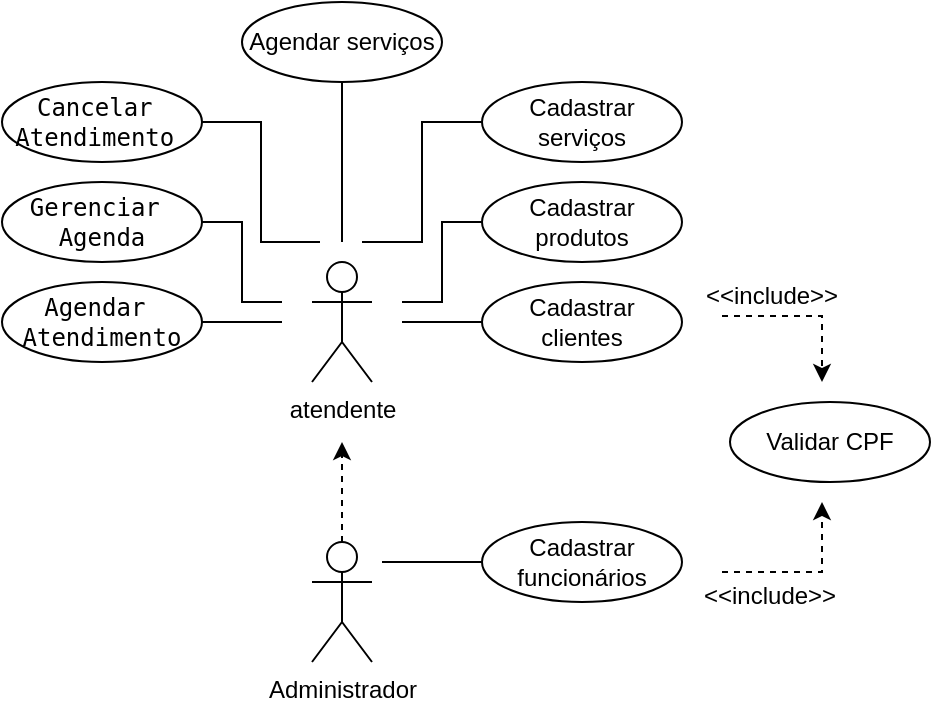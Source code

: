 <mxfile version="21.5.1" type="github">
  <diagram name="Página-1" id="yLcM-oZOHWtwzdsp-4Hv">
    <mxGraphModel dx="880" dy="442" grid="1" gridSize="10" guides="1" tooltips="1" connect="1" arrows="1" fold="1" page="1" pageScale="1" pageWidth="827" pageHeight="1169" math="0" shadow="0">
      <root>
        <mxCell id="0" />
        <mxCell id="1" parent="0" />
        <mxCell id="RsorMsM3u7z10HyoP_zU-1" style="edgeStyle=orthogonalEdgeStyle;rounded=0;orthogonalLoop=1;jettySize=auto;html=1;dashed=1;" edge="1" parent="1" source="RsorMsM3u7z10HyoP_zU-2">
          <mxGeometry relative="1" as="geometry">
            <mxPoint x="352" y="400" as="targetPoint" />
          </mxGeometry>
        </mxCell>
        <mxCell id="RsorMsM3u7z10HyoP_zU-2" value="Administrador" style="shape=umlActor;verticalLabelPosition=bottom;verticalAlign=top;html=1;" vertex="1" parent="1">
          <mxGeometry x="337" y="450" width="30" height="60" as="geometry" />
        </mxCell>
        <mxCell id="RsorMsM3u7z10HyoP_zU-3" style="rounded=0;orthogonalLoop=1;jettySize=auto;html=1;endArrow=none;endFill=0;edgeStyle=elbowEdgeStyle;" edge="1" parent="1" source="RsorMsM3u7z10HyoP_zU-4">
          <mxGeometry relative="1" as="geometry">
            <mxPoint x="382" y="330" as="targetPoint" />
          </mxGeometry>
        </mxCell>
        <mxCell id="RsorMsM3u7z10HyoP_zU-4" value="Cadastrar produtos" style="ellipse;whiteSpace=wrap;html=1;align=center;" vertex="1" parent="1">
          <mxGeometry x="422" y="270" width="100" height="40" as="geometry" />
        </mxCell>
        <mxCell id="RsorMsM3u7z10HyoP_zU-5" style="rounded=0;orthogonalLoop=1;jettySize=auto;html=1;endArrow=none;endFill=0;edgeStyle=elbowEdgeStyle;" edge="1" parent="1" source="RsorMsM3u7z10HyoP_zU-7">
          <mxGeometry relative="1" as="geometry">
            <mxPoint x="382" y="340" as="targetPoint" />
          </mxGeometry>
        </mxCell>
        <mxCell id="RsorMsM3u7z10HyoP_zU-6" style="edgeStyle=orthogonalEdgeStyle;rounded=0;orthogonalLoop=1;jettySize=auto;html=1;endArrow=classic;endFill=1;dashed=1;" edge="1" parent="1">
          <mxGeometry relative="1" as="geometry">
            <mxPoint x="542" y="337" as="sourcePoint" />
            <Array as="points">
              <mxPoint x="592" y="337" />
            </Array>
            <mxPoint x="592" y="370" as="targetPoint" />
          </mxGeometry>
        </mxCell>
        <mxCell id="RsorMsM3u7z10HyoP_zU-7" value="&lt;div&gt;Cadastrar &lt;br&gt;&lt;/div&gt;&lt;div&gt;clientes&lt;/div&gt;" style="ellipse;whiteSpace=wrap;html=1;align=center;" vertex="1" parent="1">
          <mxGeometry x="422" y="320" width="100" height="40" as="geometry" />
        </mxCell>
        <mxCell id="RsorMsM3u7z10HyoP_zU-8" value="Validar CPF" style="ellipse;whiteSpace=wrap;html=1;align=center;" vertex="1" parent="1">
          <mxGeometry x="546" y="380" width="100" height="40" as="geometry" />
        </mxCell>
        <mxCell id="RsorMsM3u7z10HyoP_zU-9" style="edgeStyle=orthogonalEdgeStyle;rounded=0;orthogonalLoop=1;jettySize=auto;html=1;endArrow=none;endFill=0;" edge="1" parent="1" source="RsorMsM3u7z10HyoP_zU-11">
          <mxGeometry relative="1" as="geometry">
            <mxPoint x="372" y="460" as="targetPoint" />
          </mxGeometry>
        </mxCell>
        <mxCell id="RsorMsM3u7z10HyoP_zU-10" style="edgeStyle=orthogonalEdgeStyle;rounded=0;orthogonalLoop=1;jettySize=auto;html=1;dashed=1;" edge="1" parent="1">
          <mxGeometry relative="1" as="geometry">
            <mxPoint x="542" y="465" as="sourcePoint" />
            <mxPoint x="592" y="430" as="targetPoint" />
            <Array as="points">
              <mxPoint x="592" y="465" />
            </Array>
          </mxGeometry>
        </mxCell>
        <mxCell id="RsorMsM3u7z10HyoP_zU-11" value="Cadastrar funcionários" style="ellipse;whiteSpace=wrap;html=1;align=center;" vertex="1" parent="1">
          <mxGeometry x="422" y="440" width="100" height="40" as="geometry" />
        </mxCell>
        <mxCell id="RsorMsM3u7z10HyoP_zU-12" value="atendente" style="shape=umlActor;verticalLabelPosition=bottom;verticalAlign=top;html=1;" vertex="1" parent="1">
          <mxGeometry x="337" y="310" width="30" height="60" as="geometry" />
        </mxCell>
        <mxCell id="RsorMsM3u7z10HyoP_zU-13" style="edgeStyle=elbowEdgeStyle;rounded=0;orthogonalLoop=1;jettySize=auto;html=1;endArrow=none;endFill=0;" edge="1" parent="1" source="RsorMsM3u7z10HyoP_zU-14">
          <mxGeometry relative="1" as="geometry">
            <mxPoint x="352" y="300" as="targetPoint" />
          </mxGeometry>
        </mxCell>
        <mxCell id="RsorMsM3u7z10HyoP_zU-14" value="Agendar serviços" style="ellipse;whiteSpace=wrap;html=1;align=center;" vertex="1" parent="1">
          <mxGeometry x="302" y="180" width="100" height="40" as="geometry" />
        </mxCell>
        <mxCell id="RsorMsM3u7z10HyoP_zU-15" style="rounded=0;orthogonalLoop=1;jettySize=auto;html=1;endArrow=none;endFill=0;edgeStyle=elbowEdgeStyle;" edge="1" parent="1" source="RsorMsM3u7z10HyoP_zU-16">
          <mxGeometry relative="1" as="geometry">
            <mxPoint x="362" y="300" as="targetPoint" />
          </mxGeometry>
        </mxCell>
        <mxCell id="RsorMsM3u7z10HyoP_zU-16" value="Cadastrar serviços" style="ellipse;whiteSpace=wrap;html=1;align=center;" vertex="1" parent="1">
          <mxGeometry x="422" y="220" width="100" height="40" as="geometry" />
        </mxCell>
        <mxCell id="RsorMsM3u7z10HyoP_zU-17" value="&amp;lt;&amp;lt;include&amp;gt;&amp;gt;" style="text;html=1;strokeColor=none;fillColor=none;spacing=5;spacingTop=-20;whiteSpace=wrap;overflow=hidden;rounded=0;" vertex="1" parent="1">
          <mxGeometry x="528" y="480" width="86" height="10" as="geometry" />
        </mxCell>
        <mxCell id="RsorMsM3u7z10HyoP_zU-18" value="&amp;lt;&amp;lt;include&amp;gt;&amp;gt;" style="text;html=1;strokeColor=none;fillColor=none;spacing=5;spacingTop=-20;whiteSpace=wrap;overflow=hidden;rounded=0;" vertex="1" parent="1">
          <mxGeometry x="529" y="330" width="76" height="10" as="geometry" />
        </mxCell>
        <mxCell id="RsorMsM3u7z10HyoP_zU-19" style="rounded=0;orthogonalLoop=1;jettySize=auto;html=1;endArrow=none;endFill=0;edgeStyle=elbowEdgeStyle;" edge="1" parent="1" source="RsorMsM3u7z10HyoP_zU-20">
          <mxGeometry relative="1" as="geometry">
            <mxPoint x="341" y="300" as="targetPoint" />
          </mxGeometry>
        </mxCell>
        <mxCell id="RsorMsM3u7z10HyoP_zU-20" value="&lt;pre&gt;&lt;code class=&quot;!whitespace-pre hljs language-lua&quot;&gt;Cancelar &lt;br&gt;Atendimento &lt;/code&gt;&lt;/pre&gt;" style="ellipse;whiteSpace=wrap;html=1;align=center;" vertex="1" parent="1">
          <mxGeometry x="182" y="220" width="100" height="40" as="geometry" />
        </mxCell>
        <mxCell id="RsorMsM3u7z10HyoP_zU-21" style="rounded=0;orthogonalLoop=1;jettySize=auto;html=1;endArrow=none;endFill=0;edgeStyle=elbowEdgeStyle;" edge="1" parent="1" source="RsorMsM3u7z10HyoP_zU-22">
          <mxGeometry relative="1" as="geometry">
            <mxPoint x="322" y="330" as="targetPoint" />
          </mxGeometry>
        </mxCell>
        <mxCell id="RsorMsM3u7z10HyoP_zU-22" value="&lt;pre&gt;&lt;code class=&quot;!whitespace-pre hljs language-lua&quot;&gt;Gerenciar &lt;br&gt;Agenda&lt;/code&gt;&lt;/pre&gt;" style="ellipse;whiteSpace=wrap;html=1;align=center;" vertex="1" parent="1">
          <mxGeometry x="182" y="270" width="100" height="40" as="geometry" />
        </mxCell>
        <mxCell id="RsorMsM3u7z10HyoP_zU-23" style="edgeStyle=orthogonalEdgeStyle;rounded=0;orthogonalLoop=1;jettySize=auto;html=1;endArrow=none;endFill=0;" edge="1" parent="1" source="RsorMsM3u7z10HyoP_zU-24">
          <mxGeometry relative="1" as="geometry">
            <mxPoint x="322" y="340" as="targetPoint" />
          </mxGeometry>
        </mxCell>
        <mxCell id="RsorMsM3u7z10HyoP_zU-24" value="&lt;pre&gt;&lt;code class=&quot;!whitespace-pre hljs language-lua&quot;&gt;Agendar &lt;br&gt;Atendimento&lt;/code&gt;&lt;/pre&gt;" style="ellipse;whiteSpace=wrap;html=1;align=center;" vertex="1" parent="1">
          <mxGeometry x="182" y="320" width="100" height="40" as="geometry" />
        </mxCell>
      </root>
    </mxGraphModel>
  </diagram>
</mxfile>

